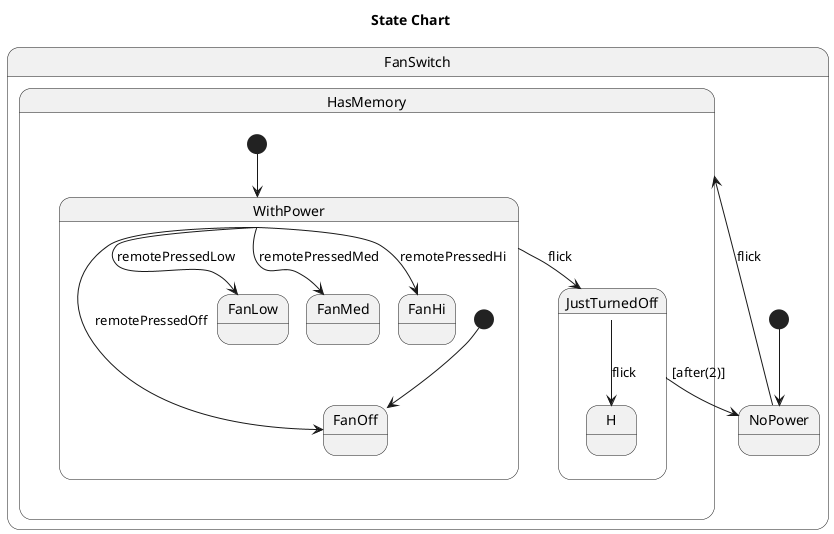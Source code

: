 @startuml
title State Chart
state "FanSwitch" as FanSwitch {
  [*] --> NoPower
  state "HasMemory" as HasMemory {
    [*] --> WithPower
    state "JustTurnedOff" as JustTurnedOff {
      JustTurnedOff --> historystate : flick
      JustTurnedOff --> NoPower : [after(2)]
    }
    state "WithPower" as WithPower {
      [*] --> FanOff
      WithPower --> FanOff : remotePressedOff
      WithPower --> FanLow : remotePressedLow
      WithPower --> FanMed : remotePressedMed
      WithPower --> FanHi : remotePressedHi
      WithPower --> JustTurnedOff : flick
      state "FanHi" as FanHi {
      }
      state "FanMed" as FanMed {
      }
      state "FanLow" as FanLow {
      }
      state "FanOff" as FanOff {
      }
      state "H" as historystate {
      }
    }
  }
  state "NoPower" as NoPower {
    NoPower --> HasMemory : flick
  }
}
@enduml